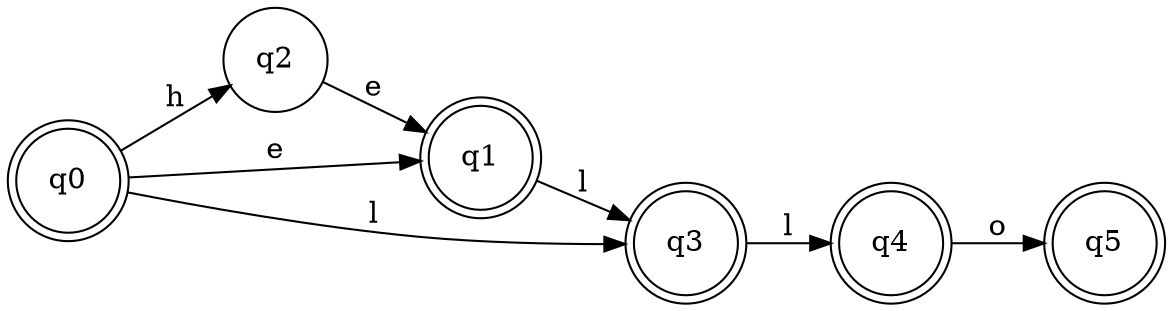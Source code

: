 digraph G {
	rankdir=LR;
	node [width=0.3 shape=circle]
	q1 [width=0.3 shape=doublecircle]
	q3 [width=0.3 shape=doublecircle]
	q4 [width=0.3 shape=doublecircle]
	q5 [width=0.3 shape=doublecircle]
	q0 [width=0.3 shape=doublecircle]
	q3 -> q4 [label="l"];
	q0 -> q3 [label="l"];
	q4 -> q5 [label="o"];
	q0 -> q2 [label="h"];
	q1 -> q3 [label="l"];
	q2 -> q1 [label="e"];
	q0 -> q1 [label="e"];
}